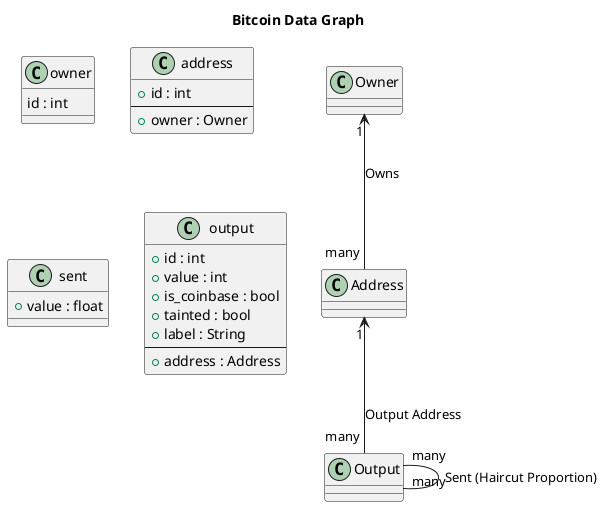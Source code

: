 @startuml
title Bitcoin Data Graph

class owner {
    id : int
}

class address {
    + id : int
    ---
    + owner : Owner
}

class sent {
    + value : float
}

class output {
    + id : int
    + value : int
    + is_coinbase : bool
    + tainted : bool
    + label : String
    ---
    + address : Address
}

Owner "1" <-- "many" Address : Owns
Address "1" <-- "many" Output : Output Address
Output "many" -- "many" Output : Sent (Haircut Proportion)

@enduml

